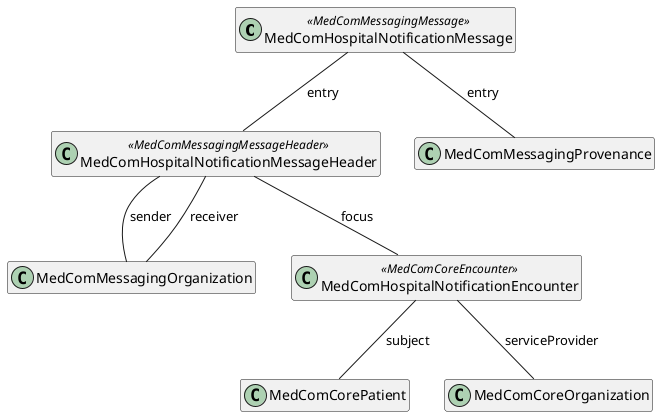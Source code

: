 @startuml HospitalNotification

hide empty members

class "MedComHospitalNotificationMessage" as message <<MedComMessagingMessage>>
class "MedComHospitalNotificationMessageHeader" as messageHeader <<MedComMessagingMessageHeader>>
class "MedComMessagingOrganization" as organization
class "MedComCorePatient" as patient
class "MedComHospitalNotificationEncounter" as encounter <<MedComCoreEncounter>>
class "MedComMessagingProvenance" as provenance
class "MedComCoreOrganization" as serviceProvider

message -- messageHeader : "entry"
messageHeader -- encounter : "focus"
encounter -- patient : "subject"
encounter -- serviceProvider : "serviceProvider"
message -- provenance : "entry"

messageHeader -- organization : "sender"
messageHeader -- organization : "receiver"

@enduml
